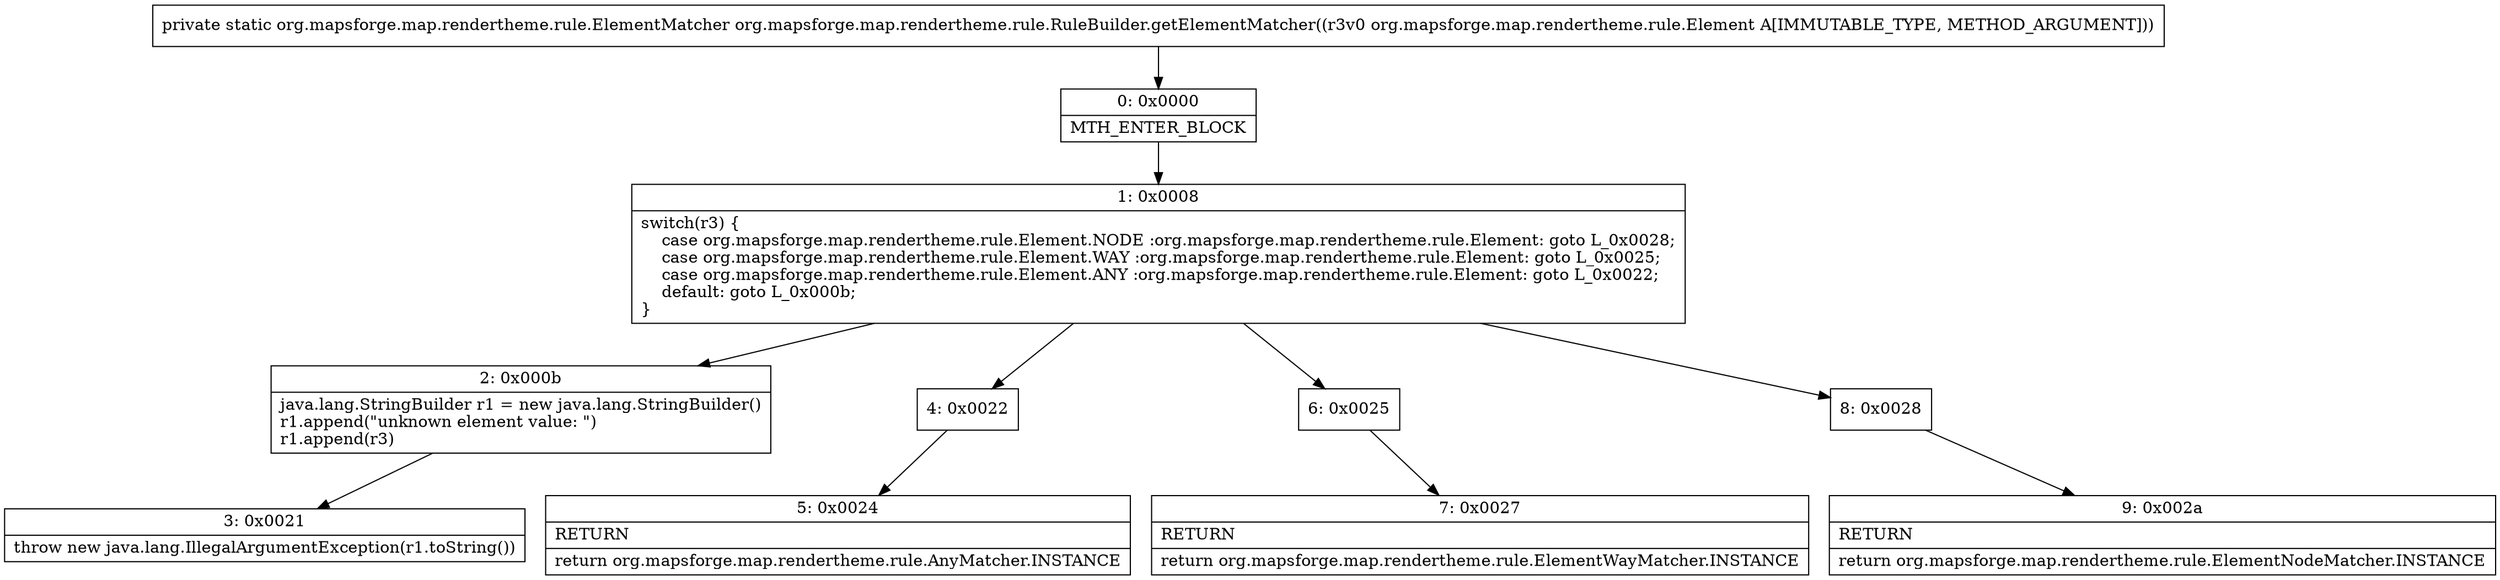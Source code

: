 digraph "CFG fororg.mapsforge.map.rendertheme.rule.RuleBuilder.getElementMatcher(Lorg\/mapsforge\/map\/rendertheme\/rule\/Element;)Lorg\/mapsforge\/map\/rendertheme\/rule\/ElementMatcher;" {
Node_0 [shape=record,label="{0\:\ 0x0000|MTH_ENTER_BLOCK\l}"];
Node_1 [shape=record,label="{1\:\ 0x0008|switch(r3) \{\l    case org.mapsforge.map.rendertheme.rule.Element.NODE :org.mapsforge.map.rendertheme.rule.Element: goto L_0x0028;\l    case org.mapsforge.map.rendertheme.rule.Element.WAY :org.mapsforge.map.rendertheme.rule.Element: goto L_0x0025;\l    case org.mapsforge.map.rendertheme.rule.Element.ANY :org.mapsforge.map.rendertheme.rule.Element: goto L_0x0022;\l    default: goto L_0x000b;\l\}\l}"];
Node_2 [shape=record,label="{2\:\ 0x000b|java.lang.StringBuilder r1 = new java.lang.StringBuilder()\lr1.append(\"unknown element value: \")\lr1.append(r3)\l}"];
Node_3 [shape=record,label="{3\:\ 0x0021|throw new java.lang.IllegalArgumentException(r1.toString())\l}"];
Node_4 [shape=record,label="{4\:\ 0x0022}"];
Node_5 [shape=record,label="{5\:\ 0x0024|RETURN\l|return org.mapsforge.map.rendertheme.rule.AnyMatcher.INSTANCE\l}"];
Node_6 [shape=record,label="{6\:\ 0x0025}"];
Node_7 [shape=record,label="{7\:\ 0x0027|RETURN\l|return org.mapsforge.map.rendertheme.rule.ElementWayMatcher.INSTANCE\l}"];
Node_8 [shape=record,label="{8\:\ 0x0028}"];
Node_9 [shape=record,label="{9\:\ 0x002a|RETURN\l|return org.mapsforge.map.rendertheme.rule.ElementNodeMatcher.INSTANCE\l}"];
MethodNode[shape=record,label="{private static org.mapsforge.map.rendertheme.rule.ElementMatcher org.mapsforge.map.rendertheme.rule.RuleBuilder.getElementMatcher((r3v0 org.mapsforge.map.rendertheme.rule.Element A[IMMUTABLE_TYPE, METHOD_ARGUMENT])) }"];
MethodNode -> Node_0;
Node_0 -> Node_1;
Node_1 -> Node_2;
Node_1 -> Node_4;
Node_1 -> Node_6;
Node_1 -> Node_8;
Node_2 -> Node_3;
Node_4 -> Node_5;
Node_6 -> Node_7;
Node_8 -> Node_9;
}

